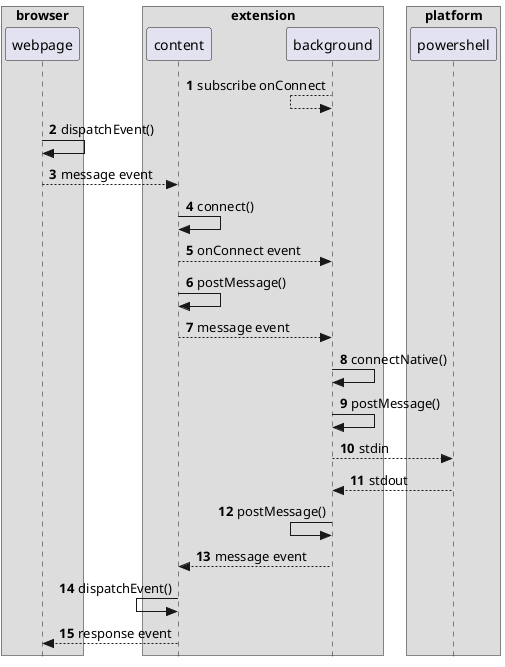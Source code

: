 @startuml communication
autonumber

skinparam style strictuml
'skinparam monochrome reverse

box browser
    participant webpage as W
end box
box extension
    participant content as C
    participant background as B
end box
box platform
    participant powershell as P
end box

B <-- B: subscribe onConnect

W -> W: dispatchEvent()
W --> C: message event

C -> C: connect()
C --> B: onConnect event
C -> C: postMessage()
C --> B: message event

B -> B: connectNative()
B -> B: postMessage()
B --> P: stdin
B <-- P: stdout

B <- B: postMessage()
C <-- B: message event

C <- C: dispatchEvent()
W <-- C: response event

@enduml